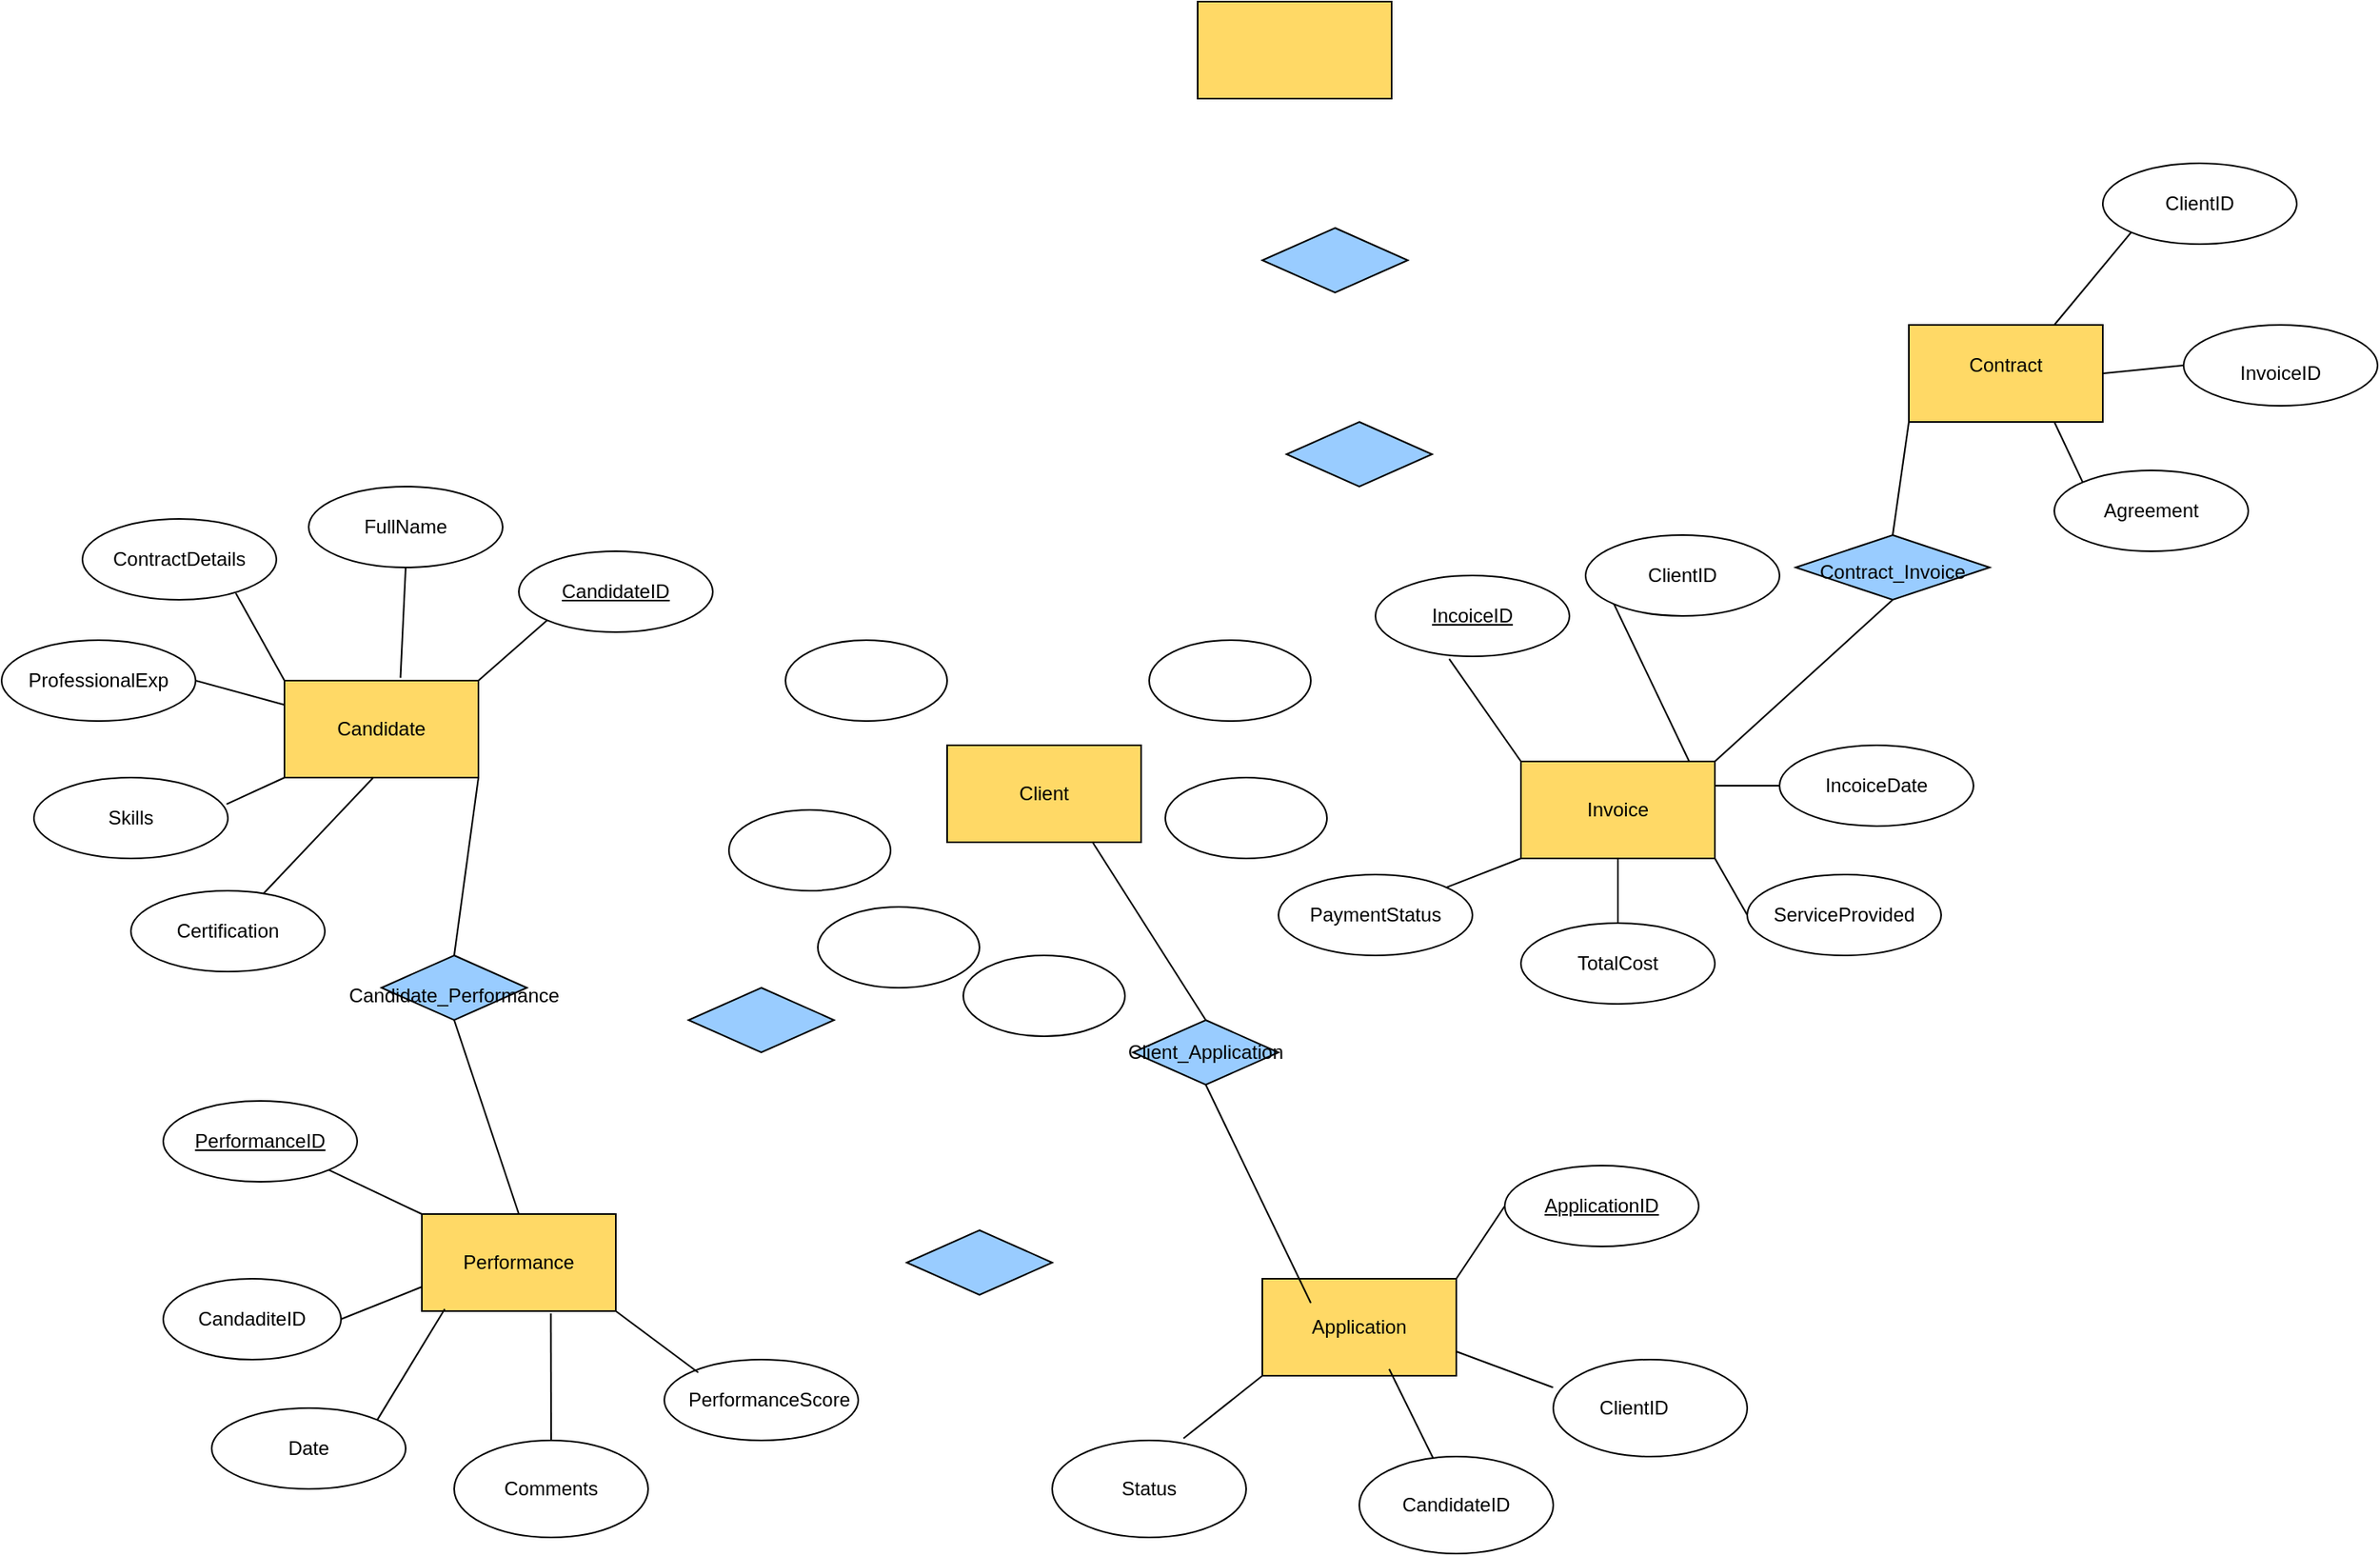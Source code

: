 <mxfile version="24.8.4">
  <diagram name="Page-1" id="_pU-WNQT1wnBNlO78gKb">
    <mxGraphModel dx="1322" dy="1233" grid="1" gridSize="10" guides="1" tooltips="1" connect="1" arrows="1" fold="1" page="1" pageScale="1" pageWidth="850" pageHeight="1100" math="0" shadow="0">
      <root>
        <mxCell id="0" />
        <mxCell id="1" parent="0" />
        <mxCell id="n1prHvsE-R-aELV-WZbh-1" value="" style="rounded=0;whiteSpace=wrap;html=1;fillColor=#FFD966;" vertex="1" parent="1">
          <mxGeometry x="930" y="130" width="120" height="60" as="geometry" />
        </mxCell>
        <mxCell id="n1prHvsE-R-aELV-WZbh-2" value="" style="rounded=0;whiteSpace=wrap;html=1;fillColor=#FFD966;" vertex="1" parent="1">
          <mxGeometry x="775" y="590" width="120" height="60" as="geometry" />
        </mxCell>
        <mxCell id="n1prHvsE-R-aELV-WZbh-4" value="" style="rounded=0;whiteSpace=wrap;html=1;fillColor=#FFD966;" vertex="1" parent="1">
          <mxGeometry x="365" y="550" width="120" height="60" as="geometry" />
        </mxCell>
        <mxCell id="n1prHvsE-R-aELV-WZbh-9" value="" style="ellipse;whiteSpace=wrap;html=1;" vertex="1" parent="1">
          <mxGeometry x="600" y="970" width="120" height="50" as="geometry" />
        </mxCell>
        <mxCell id="n1prHvsE-R-aELV-WZbh-29" value="" style="rounded=0;whiteSpace=wrap;html=1;fillColor=#FFD966;" vertex="1" parent="1">
          <mxGeometry x="1370" y="330" width="120" height="60" as="geometry" />
        </mxCell>
        <mxCell id="n1prHvsE-R-aELV-WZbh-62" value="" style="rounded=0;whiteSpace=wrap;html=1;fillColor=#FFD966;" vertex="1" parent="1">
          <mxGeometry x="450" y="880" width="120" height="60" as="geometry" />
        </mxCell>
        <mxCell id="n1prHvsE-R-aELV-WZbh-63" value="" style="ellipse;whiteSpace=wrap;html=1;" vertex="1" parent="1">
          <mxGeometry x="290" y="810" width="120" height="50" as="geometry" />
        </mxCell>
        <mxCell id="n1prHvsE-R-aELV-WZbh-64" value="" style="ellipse;whiteSpace=wrap;html=1;" vertex="1" parent="1">
          <mxGeometry x="290" y="920" width="110" height="50" as="geometry" />
        </mxCell>
        <mxCell id="n1prHvsE-R-aELV-WZbh-65" value="" style="ellipse;whiteSpace=wrap;html=1;" vertex="1" parent="1">
          <mxGeometry x="470" y="1020" width="120" height="60" as="geometry" />
        </mxCell>
        <mxCell id="n1prHvsE-R-aELV-WZbh-66" value="" style="ellipse;whiteSpace=wrap;html=1;" vertex="1" parent="1">
          <mxGeometry x="320" y="1000" width="120" height="50" as="geometry" />
        </mxCell>
        <mxCell id="n1prHvsE-R-aELV-WZbh-67" value="PerformanceScore" style="text;html=1;align=center;verticalAlign=middle;whiteSpace=wrap;rounded=0;" vertex="1" parent="1">
          <mxGeometry x="635" y="980" width="60" height="30" as="geometry" />
        </mxCell>
        <mxCell id="n1prHvsE-R-aELV-WZbh-68" value="Comments" style="text;html=1;align=center;verticalAlign=middle;whiteSpace=wrap;rounded=0;" vertex="1" parent="1">
          <mxGeometry x="500" y="1035" width="60" height="30" as="geometry" />
        </mxCell>
        <mxCell id="n1prHvsE-R-aELV-WZbh-69" value="Date" style="text;html=1;align=center;verticalAlign=middle;whiteSpace=wrap;rounded=0;" vertex="1" parent="1">
          <mxGeometry x="350" y="1010" width="60" height="30" as="geometry" />
        </mxCell>
        <mxCell id="n1prHvsE-R-aELV-WZbh-70" value="CandaditeID" style="text;html=1;align=center;verticalAlign=middle;whiteSpace=wrap;rounded=0;" vertex="1" parent="1">
          <mxGeometry x="315" y="930" width="60" height="30" as="geometry" />
        </mxCell>
        <mxCell id="n1prHvsE-R-aELV-WZbh-71" value="&lt;u&gt;PerformanceID&lt;/u&gt;" style="text;html=1;align=center;verticalAlign=middle;whiteSpace=wrap;rounded=0;" vertex="1" parent="1">
          <mxGeometry x="320" y="820" width="60" height="30" as="geometry" />
        </mxCell>
        <mxCell id="n1prHvsE-R-aELV-WZbh-72" value="Performance" style="text;html=1;align=center;verticalAlign=middle;whiteSpace=wrap;rounded=0;" vertex="1" parent="1">
          <mxGeometry x="480" y="895" width="60" height="30" as="geometry" />
        </mxCell>
        <mxCell id="n1prHvsE-R-aELV-WZbh-73" value="" style="endArrow=none;html=1;rounded=0;exitX=1;exitY=1;exitDx=0;exitDy=0;entryX=0;entryY=0;entryDx=0;entryDy=0;" edge="1" parent="1" source="n1prHvsE-R-aELV-WZbh-62">
          <mxGeometry width="50" height="50" relative="1" as="geometry">
            <mxPoint x="490" y="770" as="sourcePoint" />
            <mxPoint x="621" y="978" as="targetPoint" />
          </mxGeometry>
        </mxCell>
        <mxCell id="n1prHvsE-R-aELV-WZbh-74" value="" style="endArrow=none;html=1;rounded=0;exitX=0.5;exitY=0;exitDx=0;exitDy=0;entryX=0.665;entryY=1.026;entryDx=0;entryDy=0;entryPerimeter=0;" edge="1" parent="1" source="n1prHvsE-R-aELV-WZbh-65" target="n1prHvsE-R-aELV-WZbh-62">
          <mxGeometry width="50" height="50" relative="1" as="geometry">
            <mxPoint x="490" y="770" as="sourcePoint" />
            <mxPoint x="540" y="720" as="targetPoint" />
          </mxGeometry>
        </mxCell>
        <mxCell id="n1prHvsE-R-aELV-WZbh-75" value="" style="endArrow=none;html=1;rounded=0;exitX=1;exitY=0;exitDx=0;exitDy=0;entryX=0.118;entryY=0.979;entryDx=0;entryDy=0;entryPerimeter=0;" edge="1" parent="1" source="n1prHvsE-R-aELV-WZbh-66" target="n1prHvsE-R-aELV-WZbh-62">
          <mxGeometry width="50" height="50" relative="1" as="geometry">
            <mxPoint x="490" y="770" as="sourcePoint" />
            <mxPoint x="540" y="720" as="targetPoint" />
          </mxGeometry>
        </mxCell>
        <mxCell id="n1prHvsE-R-aELV-WZbh-76" value="" style="endArrow=none;html=1;rounded=0;exitX=1;exitY=0.5;exitDx=0;exitDy=0;entryX=0;entryY=0.75;entryDx=0;entryDy=0;" edge="1" parent="1" source="n1prHvsE-R-aELV-WZbh-64" target="n1prHvsE-R-aELV-WZbh-62">
          <mxGeometry width="50" height="50" relative="1" as="geometry">
            <mxPoint x="490" y="770" as="sourcePoint" />
            <mxPoint x="540" y="720" as="targetPoint" />
          </mxGeometry>
        </mxCell>
        <mxCell id="n1prHvsE-R-aELV-WZbh-77" value="" style="endArrow=none;html=1;rounded=0;exitX=1;exitY=1;exitDx=0;exitDy=0;entryX=0;entryY=0;entryDx=0;entryDy=0;" edge="1" parent="1" source="n1prHvsE-R-aELV-WZbh-63" target="n1prHvsE-R-aELV-WZbh-62">
          <mxGeometry width="50" height="50" relative="1" as="geometry">
            <mxPoint x="490" y="770" as="sourcePoint" />
            <mxPoint x="540" y="720" as="targetPoint" />
          </mxGeometry>
        </mxCell>
        <mxCell id="n1prHvsE-R-aELV-WZbh-120" value="" style="rounded=0;whiteSpace=wrap;html=1;fillColor=#FFD966;" vertex="1" parent="1">
          <mxGeometry x="970" y="920" width="120" height="60" as="geometry" />
        </mxCell>
        <mxCell id="n1prHvsE-R-aELV-WZbh-121" value="" style="ellipse;whiteSpace=wrap;html=1;" vertex="1" parent="1">
          <mxGeometry x="1030" y="1030" width="120" height="60" as="geometry" />
        </mxCell>
        <mxCell id="n1prHvsE-R-aELV-WZbh-122" value="" style="ellipse;whiteSpace=wrap;html=1;" vertex="1" parent="1">
          <mxGeometry x="1120" y="850" width="120" height="50" as="geometry" />
        </mxCell>
        <mxCell id="n1prHvsE-R-aELV-WZbh-123" value="" style="ellipse;whiteSpace=wrap;html=1;" vertex="1" parent="1">
          <mxGeometry x="1150" y="970" width="120" height="60" as="geometry" />
        </mxCell>
        <mxCell id="n1prHvsE-R-aELV-WZbh-124" value="" style="ellipse;whiteSpace=wrap;html=1;" vertex="1" parent="1">
          <mxGeometry x="840" y="1020" width="120" height="60" as="geometry" />
        </mxCell>
        <mxCell id="n1prHvsE-R-aELV-WZbh-125" value="Status" style="text;html=1;align=center;verticalAlign=middle;whiteSpace=wrap;rounded=0;" vertex="1" parent="1">
          <mxGeometry x="870" y="1035" width="60" height="30" as="geometry" />
        </mxCell>
        <mxCell id="n1prHvsE-R-aELV-WZbh-126" value="CandidateID" style="text;html=1;align=center;verticalAlign=middle;whiteSpace=wrap;rounded=0;" vertex="1" parent="1">
          <mxGeometry x="1060" y="1045" width="60" height="30" as="geometry" />
        </mxCell>
        <mxCell id="n1prHvsE-R-aELV-WZbh-127" value="ClientID" style="text;html=1;align=center;verticalAlign=middle;whiteSpace=wrap;rounded=0;" vertex="1" parent="1">
          <mxGeometry x="1170" y="985" width="60" height="30" as="geometry" />
        </mxCell>
        <mxCell id="n1prHvsE-R-aELV-WZbh-128" value="&lt;u&gt;ApplicationID&lt;/u&gt;" style="text;html=1;align=center;verticalAlign=middle;whiteSpace=wrap;rounded=0;" vertex="1" parent="1">
          <mxGeometry x="1150" y="860" width="60" height="30" as="geometry" />
        </mxCell>
        <mxCell id="n1prHvsE-R-aELV-WZbh-129" value="Application" style="text;html=1;align=center;verticalAlign=middle;whiteSpace=wrap;rounded=0;" vertex="1" parent="1">
          <mxGeometry x="1000" y="935" width="60" height="30" as="geometry" />
        </mxCell>
        <mxCell id="n1prHvsE-R-aELV-WZbh-130" value="" style="endArrow=none;html=1;rounded=0;exitX=-0.001;exitY=0.288;exitDx=0;exitDy=0;exitPerimeter=0;entryX=1;entryY=0.75;entryDx=0;entryDy=0;" edge="1" parent="1" source="n1prHvsE-R-aELV-WZbh-123" target="n1prHvsE-R-aELV-WZbh-120">
          <mxGeometry width="50" height="50" relative="1" as="geometry">
            <mxPoint x="930" y="860" as="sourcePoint" />
            <mxPoint x="980" y="810" as="targetPoint" />
          </mxGeometry>
        </mxCell>
        <mxCell id="n1prHvsE-R-aELV-WZbh-131" value="" style="endArrow=none;html=1;rounded=0;entryX=0.654;entryY=0.931;entryDx=0;entryDy=0;entryPerimeter=0;" edge="1" parent="1" source="n1prHvsE-R-aELV-WZbh-121" target="n1prHvsE-R-aELV-WZbh-120">
          <mxGeometry width="50" height="50" relative="1" as="geometry">
            <mxPoint x="930" y="860" as="sourcePoint" />
            <mxPoint x="980" y="810" as="targetPoint" />
          </mxGeometry>
        </mxCell>
        <mxCell id="n1prHvsE-R-aELV-WZbh-132" value="" style="endArrow=none;html=1;rounded=0;exitX=0.677;exitY=-0.021;exitDx=0;exitDy=0;exitPerimeter=0;entryX=0;entryY=1;entryDx=0;entryDy=0;" edge="1" parent="1" source="n1prHvsE-R-aELV-WZbh-124" target="n1prHvsE-R-aELV-WZbh-120">
          <mxGeometry width="50" height="50" relative="1" as="geometry">
            <mxPoint x="930" y="860" as="sourcePoint" />
            <mxPoint x="980" y="810" as="targetPoint" />
          </mxGeometry>
        </mxCell>
        <mxCell id="n1prHvsE-R-aELV-WZbh-133" value="" style="endArrow=none;html=1;rounded=0;entryX=0;entryY=0.5;entryDx=0;entryDy=0;exitX=1;exitY=0;exitDx=0;exitDy=0;" edge="1" parent="1" source="n1prHvsE-R-aELV-WZbh-120" target="n1prHvsE-R-aELV-WZbh-122">
          <mxGeometry width="50" height="50" relative="1" as="geometry">
            <mxPoint x="1030" y="900" as="sourcePoint" />
            <mxPoint x="1080" y="850" as="targetPoint" />
          </mxGeometry>
        </mxCell>
        <mxCell id="n1prHvsE-R-aELV-WZbh-154" value="" style="rounded=0;whiteSpace=wrap;html=1;fillColor=#FFD966;" vertex="1" parent="1">
          <mxGeometry x="1130" y="600" width="120" height="60" as="geometry" />
        </mxCell>
        <mxCell id="n1prHvsE-R-aELV-WZbh-155" value="" style="ellipse;whiteSpace=wrap;html=1;" vertex="1" parent="1">
          <mxGeometry x="1040" y="485" width="120" height="50" as="geometry" />
        </mxCell>
        <mxCell id="n1prHvsE-R-aELV-WZbh-156" value="" style="ellipse;whiteSpace=wrap;html=1;" vertex="1" parent="1">
          <mxGeometry x="980" y="670" width="120" height="50" as="geometry" />
        </mxCell>
        <mxCell id="n1prHvsE-R-aELV-WZbh-157" value="" style="ellipse;whiteSpace=wrap;html=1;" vertex="1" parent="1">
          <mxGeometry x="1130" y="700" width="120" height="50" as="geometry" />
        </mxCell>
        <mxCell id="n1prHvsE-R-aELV-WZbh-158" value="" style="ellipse;whiteSpace=wrap;html=1;" vertex="1" parent="1">
          <mxGeometry x="1170" y="460" width="120" height="50" as="geometry" />
        </mxCell>
        <mxCell id="n1prHvsE-R-aELV-WZbh-159" value="" style="ellipse;whiteSpace=wrap;html=1;" vertex="1" parent="1">
          <mxGeometry x="1290" y="590" width="120" height="50" as="geometry" />
        </mxCell>
        <mxCell id="n1prHvsE-R-aELV-WZbh-160" value="" style="ellipse;whiteSpace=wrap;html=1;" vertex="1" parent="1">
          <mxGeometry x="1270" y="670" width="120" height="50" as="geometry" />
        </mxCell>
        <mxCell id="n1prHvsE-R-aELV-WZbh-161" value="IncoiceDate" style="text;html=1;align=center;verticalAlign=middle;whiteSpace=wrap;rounded=0;" vertex="1" parent="1">
          <mxGeometry x="1320" y="600" width="60" height="30" as="geometry" />
        </mxCell>
        <mxCell id="n1prHvsE-R-aELV-WZbh-162" value="ClientID" style="text;html=1;align=center;verticalAlign=middle;whiteSpace=wrap;rounded=0;" vertex="1" parent="1">
          <mxGeometry x="1200" y="470" width="60" height="30" as="geometry" />
        </mxCell>
        <mxCell id="n1prHvsE-R-aELV-WZbh-163" value="&lt;u&gt;IncoiceID&lt;/u&gt;" style="text;html=1;align=center;verticalAlign=middle;whiteSpace=wrap;rounded=0;" vertex="1" parent="1">
          <mxGeometry x="1070" y="495" width="60" height="30" as="geometry" />
        </mxCell>
        <mxCell id="n1prHvsE-R-aELV-WZbh-164" value="ServiceProvided" style="text;html=1;align=center;verticalAlign=middle;whiteSpace=wrap;rounded=0;" vertex="1" parent="1">
          <mxGeometry x="1300" y="680" width="60" height="30" as="geometry" />
        </mxCell>
        <mxCell id="n1prHvsE-R-aELV-WZbh-165" value="TotalCost" style="text;html=1;align=center;verticalAlign=middle;whiteSpace=wrap;rounded=0;" vertex="1" parent="1">
          <mxGeometry x="1160" y="710" width="60" height="30" as="geometry" />
        </mxCell>
        <mxCell id="n1prHvsE-R-aELV-WZbh-166" value="PaymentStatus" style="text;html=1;align=center;verticalAlign=middle;whiteSpace=wrap;rounded=0;" vertex="1" parent="1">
          <mxGeometry x="1010" y="680" width="60" height="30" as="geometry" />
        </mxCell>
        <mxCell id="n1prHvsE-R-aELV-WZbh-167" value="Invoice" style="text;html=1;align=center;verticalAlign=middle;whiteSpace=wrap;rounded=0;" vertex="1" parent="1">
          <mxGeometry x="1160" y="615" width="60" height="30" as="geometry" />
        </mxCell>
        <mxCell id="n1prHvsE-R-aELV-WZbh-168" value="" style="endArrow=none;html=1;rounded=0;entryX=0;entryY=0.5;entryDx=0;entryDy=0;exitX=1;exitY=0.25;exitDx=0;exitDy=0;" edge="1" parent="1" source="n1prHvsE-R-aELV-WZbh-154" target="n1prHvsE-R-aELV-WZbh-159">
          <mxGeometry width="50" height="50" relative="1" as="geometry">
            <mxPoint x="900" y="830" as="sourcePoint" />
            <mxPoint x="950" y="780" as="targetPoint" />
          </mxGeometry>
        </mxCell>
        <mxCell id="n1prHvsE-R-aELV-WZbh-169" value="" style="endArrow=none;html=1;rounded=0;exitX=0;exitY=0.5;exitDx=0;exitDy=0;entryX=1;entryY=1;entryDx=0;entryDy=0;" edge="1" parent="1" source="n1prHvsE-R-aELV-WZbh-160" target="n1prHvsE-R-aELV-WZbh-154">
          <mxGeometry width="50" height="50" relative="1" as="geometry">
            <mxPoint x="900" y="830" as="sourcePoint" />
            <mxPoint x="950" y="780" as="targetPoint" />
          </mxGeometry>
        </mxCell>
        <mxCell id="n1prHvsE-R-aELV-WZbh-170" value="" style="endArrow=none;html=1;rounded=0;entryX=0.5;entryY=1;entryDx=0;entryDy=0;exitX=0.5;exitY=0;exitDx=0;exitDy=0;" edge="1" parent="1" source="n1prHvsE-R-aELV-WZbh-157" target="n1prHvsE-R-aELV-WZbh-154">
          <mxGeometry width="50" height="50" relative="1" as="geometry">
            <mxPoint x="900" y="830" as="sourcePoint" />
            <mxPoint x="950" y="780" as="targetPoint" />
          </mxGeometry>
        </mxCell>
        <mxCell id="n1prHvsE-R-aELV-WZbh-171" value="" style="endArrow=none;html=1;rounded=0;entryX=0;entryY=1;entryDx=0;entryDy=0;" edge="1" parent="1" source="n1prHvsE-R-aELV-WZbh-156" target="n1prHvsE-R-aELV-WZbh-154">
          <mxGeometry width="50" height="50" relative="1" as="geometry">
            <mxPoint x="1000" y="810" as="sourcePoint" />
            <mxPoint x="1050" y="760" as="targetPoint" />
          </mxGeometry>
        </mxCell>
        <mxCell id="n1prHvsE-R-aELV-WZbh-172" value="" style="endArrow=none;html=1;rounded=0;exitX=0;exitY=0;exitDx=0;exitDy=0;entryX=0.38;entryY=1.031;entryDx=0;entryDy=0;entryPerimeter=0;" edge="1" parent="1" source="n1prHvsE-R-aELV-WZbh-154" target="n1prHvsE-R-aELV-WZbh-155">
          <mxGeometry width="50" height="50" relative="1" as="geometry">
            <mxPoint x="1090" y="610" as="sourcePoint" />
            <mxPoint x="1140" y="560" as="targetPoint" />
          </mxGeometry>
        </mxCell>
        <mxCell id="n1prHvsE-R-aELV-WZbh-173" value="" style="endArrow=none;html=1;rounded=0;entryX=0;entryY=1;entryDx=0;entryDy=0;exitX=0.868;exitY=0.002;exitDx=0;exitDy=0;exitPerimeter=0;" edge="1" parent="1" source="n1prHvsE-R-aELV-WZbh-154" target="n1prHvsE-R-aELV-WZbh-158">
          <mxGeometry width="50" height="50" relative="1" as="geometry">
            <mxPoint x="900" y="830" as="sourcePoint" />
            <mxPoint x="950" y="780" as="targetPoint" />
          </mxGeometry>
        </mxCell>
        <mxCell id="n1prHvsE-R-aELV-WZbh-174" value="" style="ellipse;whiteSpace=wrap;html=1;" vertex="1" parent="1">
          <mxGeometry x="1490" y="230" width="120" height="50" as="geometry" />
        </mxCell>
        <mxCell id="n1prHvsE-R-aELV-WZbh-175" value="" style="ellipse;whiteSpace=wrap;html=1;" vertex="1" parent="1">
          <mxGeometry x="1540" y="330" width="120" height="50" as="geometry" />
        </mxCell>
        <mxCell id="n1prHvsE-R-aELV-WZbh-176" value="" style="ellipse;whiteSpace=wrap;html=1;" vertex="1" parent="1">
          <mxGeometry x="1460" y="420" width="120" height="50" as="geometry" />
        </mxCell>
        <mxCell id="n1prHvsE-R-aELV-WZbh-177" value="Agreement" style="text;html=1;align=center;verticalAlign=middle;whiteSpace=wrap;rounded=0;" vertex="1" parent="1">
          <mxGeometry x="1490" y="430" width="60" height="30" as="geometry" />
        </mxCell>
        <mxCell id="n1prHvsE-R-aELV-WZbh-178" value="InvoiceID" style="text;html=1;align=center;verticalAlign=middle;whiteSpace=wrap;rounded=0;" vertex="1" parent="1">
          <mxGeometry x="1570" y="345" width="60" height="30" as="geometry" />
        </mxCell>
        <mxCell id="n1prHvsE-R-aELV-WZbh-179" value="ClientID" style="text;html=1;align=center;verticalAlign=middle;whiteSpace=wrap;rounded=0;" vertex="1" parent="1">
          <mxGeometry x="1520" y="240" width="60" height="30" as="geometry" />
        </mxCell>
        <mxCell id="n1prHvsE-R-aELV-WZbh-180" value="" style="endArrow=none;html=1;rounded=0;entryX=0;entryY=1;entryDx=0;entryDy=0;exitX=0.75;exitY=0;exitDx=0;exitDy=0;" edge="1" parent="1" source="n1prHvsE-R-aELV-WZbh-29" target="n1prHvsE-R-aELV-WZbh-174">
          <mxGeometry width="50" height="50" relative="1" as="geometry">
            <mxPoint x="1170" y="760" as="sourcePoint" />
            <mxPoint x="1220" y="710" as="targetPoint" />
          </mxGeometry>
        </mxCell>
        <mxCell id="n1prHvsE-R-aELV-WZbh-181" value="" style="endArrow=none;html=1;rounded=0;exitX=0;exitY=0.5;exitDx=0;exitDy=0;entryX=1;entryY=0.5;entryDx=0;entryDy=0;" edge="1" parent="1" source="n1prHvsE-R-aELV-WZbh-175" target="n1prHvsE-R-aELV-WZbh-29">
          <mxGeometry width="50" height="50" relative="1" as="geometry">
            <mxPoint x="1170" y="760" as="sourcePoint" />
            <mxPoint x="1220" y="710" as="targetPoint" />
          </mxGeometry>
        </mxCell>
        <mxCell id="n1prHvsE-R-aELV-WZbh-182" value="" style="endArrow=none;html=1;rounded=0;exitX=0.75;exitY=1;exitDx=0;exitDy=0;entryX=0;entryY=0;entryDx=0;entryDy=0;" edge="1" parent="1" source="n1prHvsE-R-aELV-WZbh-29" target="n1prHvsE-R-aELV-WZbh-176">
          <mxGeometry width="50" height="50" relative="1" as="geometry">
            <mxPoint x="1170" y="760" as="sourcePoint" />
            <mxPoint x="1220" y="710" as="targetPoint" />
          </mxGeometry>
        </mxCell>
        <mxCell id="n1prHvsE-R-aELV-WZbh-183" value="Contract" style="text;html=1;align=center;verticalAlign=middle;whiteSpace=wrap;rounded=0;" vertex="1" parent="1">
          <mxGeometry x="1400" y="340" width="60" height="30" as="geometry" />
        </mxCell>
        <mxCell id="n1prHvsE-R-aELV-WZbh-184" value="" style="ellipse;whiteSpace=wrap;html=1;" vertex="1" parent="1">
          <mxGeometry x="510" y="470" width="120" height="50" as="geometry" />
        </mxCell>
        <mxCell id="n1prHvsE-R-aELV-WZbh-185" value="" style="ellipse;whiteSpace=wrap;html=1;" vertex="1" parent="1">
          <mxGeometry x="270" y="680" width="120" height="50" as="geometry" />
        </mxCell>
        <mxCell id="n1prHvsE-R-aELV-WZbh-186" value="" style="ellipse;whiteSpace=wrap;html=1;" vertex="1" parent="1">
          <mxGeometry x="380" y="430" width="120" height="50" as="geometry" />
        </mxCell>
        <mxCell id="n1prHvsE-R-aELV-WZbh-187" value="" style="ellipse;whiteSpace=wrap;html=1;" vertex="1" parent="1">
          <mxGeometry x="240" y="450" width="120" height="50" as="geometry" />
        </mxCell>
        <mxCell id="n1prHvsE-R-aELV-WZbh-188" value="" style="ellipse;whiteSpace=wrap;html=1;" vertex="1" parent="1">
          <mxGeometry x="190" y="525" width="120" height="50" as="geometry" />
        </mxCell>
        <mxCell id="n1prHvsE-R-aELV-WZbh-189" value="" style="ellipse;whiteSpace=wrap;html=1;" vertex="1" parent="1">
          <mxGeometry x="210" y="610" width="120" height="50" as="geometry" />
        </mxCell>
        <mxCell id="n1prHvsE-R-aELV-WZbh-190" value="Candidate" style="text;html=1;align=center;verticalAlign=middle;whiteSpace=wrap;rounded=0;" vertex="1" parent="1">
          <mxGeometry x="395" y="565" width="60" height="30" as="geometry" />
        </mxCell>
        <mxCell id="n1prHvsE-R-aELV-WZbh-191" value="Certification" style="text;html=1;align=center;verticalAlign=middle;whiteSpace=wrap;rounded=0;" vertex="1" parent="1">
          <mxGeometry x="300" y="690" width="60" height="30" as="geometry" />
        </mxCell>
        <mxCell id="n1prHvsE-R-aELV-WZbh-192" value="Skills" style="text;html=1;align=center;verticalAlign=middle;whiteSpace=wrap;rounded=0;" vertex="1" parent="1">
          <mxGeometry x="240" y="620" width="60" height="30" as="geometry" />
        </mxCell>
        <mxCell id="n1prHvsE-R-aELV-WZbh-193" value="ProfessionalExp" style="text;html=1;align=center;verticalAlign=middle;whiteSpace=wrap;rounded=0;" vertex="1" parent="1">
          <mxGeometry x="220" y="535" width="60" height="30" as="geometry" />
        </mxCell>
        <mxCell id="n1prHvsE-R-aELV-WZbh-194" value="ContractDetails" style="text;html=1;align=center;verticalAlign=middle;whiteSpace=wrap;rounded=0;" vertex="1" parent="1">
          <mxGeometry x="270" y="460" width="60" height="30" as="geometry" />
        </mxCell>
        <mxCell id="n1prHvsE-R-aELV-WZbh-195" value="FullName" style="text;html=1;align=center;verticalAlign=middle;whiteSpace=wrap;rounded=0;" vertex="1" parent="1">
          <mxGeometry x="410" y="440" width="60" height="30" as="geometry" />
        </mxCell>
        <mxCell id="n1prHvsE-R-aELV-WZbh-196" value="&lt;u&gt;CandidateID&lt;/u&gt;" style="text;html=1;align=center;verticalAlign=middle;whiteSpace=wrap;rounded=0;" vertex="1" parent="1">
          <mxGeometry x="540" y="480" width="60" height="30" as="geometry" />
        </mxCell>
        <mxCell id="n1prHvsE-R-aELV-WZbh-197" value="" style="endArrow=none;html=1;rounded=0;exitX=0.456;exitY=1.004;exitDx=0;exitDy=0;exitPerimeter=0;" edge="1" parent="1" source="n1prHvsE-R-aELV-WZbh-4" target="n1prHvsE-R-aELV-WZbh-185">
          <mxGeometry width="50" height="50" relative="1" as="geometry">
            <mxPoint x="470" y="580" as="sourcePoint" />
            <mxPoint x="520" y="530" as="targetPoint" />
          </mxGeometry>
        </mxCell>
        <mxCell id="n1prHvsE-R-aELV-WZbh-198" value="" style="endArrow=none;html=1;rounded=0;entryX=0.993;entryY=0.329;entryDx=0;entryDy=0;entryPerimeter=0;exitX=0;exitY=1;exitDx=0;exitDy=0;" edge="1" parent="1" source="n1prHvsE-R-aELV-WZbh-4" target="n1prHvsE-R-aELV-WZbh-189">
          <mxGeometry width="50" height="50" relative="1" as="geometry">
            <mxPoint x="470" y="580" as="sourcePoint" />
            <mxPoint x="520" y="530" as="targetPoint" />
          </mxGeometry>
        </mxCell>
        <mxCell id="n1prHvsE-R-aELV-WZbh-199" value="" style="endArrow=none;html=1;rounded=0;entryX=1;entryY=0.5;entryDx=0;entryDy=0;exitX=0;exitY=0.25;exitDx=0;exitDy=0;" edge="1" parent="1" source="n1prHvsE-R-aELV-WZbh-4" target="n1prHvsE-R-aELV-WZbh-188">
          <mxGeometry width="50" height="50" relative="1" as="geometry">
            <mxPoint x="470" y="580" as="sourcePoint" />
            <mxPoint x="520" y="530" as="targetPoint" />
          </mxGeometry>
        </mxCell>
        <mxCell id="n1prHvsE-R-aELV-WZbh-200" value="" style="endArrow=none;html=1;rounded=0;entryX=0.791;entryY=0.919;entryDx=0;entryDy=0;entryPerimeter=0;exitX=0;exitY=0;exitDx=0;exitDy=0;" edge="1" parent="1" source="n1prHvsE-R-aELV-WZbh-4" target="n1prHvsE-R-aELV-WZbh-187">
          <mxGeometry width="50" height="50" relative="1" as="geometry">
            <mxPoint x="470" y="580" as="sourcePoint" />
            <mxPoint x="520" y="530" as="targetPoint" />
          </mxGeometry>
        </mxCell>
        <mxCell id="n1prHvsE-R-aELV-WZbh-201" value="" style="endArrow=none;html=1;rounded=0;entryX=0.5;entryY=1;entryDx=0;entryDy=0;exitX=0.598;exitY=-0.028;exitDx=0;exitDy=0;exitPerimeter=0;" edge="1" parent="1" source="n1prHvsE-R-aELV-WZbh-4" target="n1prHvsE-R-aELV-WZbh-186">
          <mxGeometry width="50" height="50" relative="1" as="geometry">
            <mxPoint x="470" y="580" as="sourcePoint" />
            <mxPoint x="520" y="530" as="targetPoint" />
          </mxGeometry>
        </mxCell>
        <mxCell id="n1prHvsE-R-aELV-WZbh-202" value="" style="endArrow=none;html=1;rounded=0;entryX=0;entryY=1;entryDx=0;entryDy=0;exitX=1;exitY=0;exitDx=0;exitDy=0;" edge="1" parent="1" source="n1prHvsE-R-aELV-WZbh-4" target="n1prHvsE-R-aELV-WZbh-184">
          <mxGeometry width="50" height="50" relative="1" as="geometry">
            <mxPoint x="470" y="580" as="sourcePoint" />
            <mxPoint x="520" y="530" as="targetPoint" />
          </mxGeometry>
        </mxCell>
        <mxCell id="n1prHvsE-R-aELV-WZbh-203" value="" style="ellipse;whiteSpace=wrap;html=1;" vertex="1" parent="1">
          <mxGeometry x="695" y="690" width="100" height="50" as="geometry" />
        </mxCell>
        <mxCell id="n1prHvsE-R-aELV-WZbh-204" value="" style="ellipse;whiteSpace=wrap;html=1;" vertex="1" parent="1">
          <mxGeometry x="785" y="720" width="100" height="50" as="geometry" />
        </mxCell>
        <mxCell id="n1prHvsE-R-aELV-WZbh-205" value="" style="ellipse;whiteSpace=wrap;html=1;" vertex="1" parent="1">
          <mxGeometry x="910" y="610" width="100" height="50" as="geometry" />
        </mxCell>
        <mxCell id="n1prHvsE-R-aELV-WZbh-206" value="" style="ellipse;whiteSpace=wrap;html=1;" vertex="1" parent="1">
          <mxGeometry x="900" y="525" width="100" height="50" as="geometry" />
        </mxCell>
        <mxCell id="n1prHvsE-R-aELV-WZbh-207" value="" style="ellipse;whiteSpace=wrap;html=1;" vertex="1" parent="1">
          <mxGeometry x="640" y="630" width="100" height="50" as="geometry" />
        </mxCell>
        <mxCell id="n1prHvsE-R-aELV-WZbh-208" value="" style="ellipse;whiteSpace=wrap;html=1;" vertex="1" parent="1">
          <mxGeometry x="675" y="525" width="100" height="50" as="geometry" />
        </mxCell>
        <mxCell id="n1prHvsE-R-aELV-WZbh-209" value="" style="rhombus;whiteSpace=wrap;html=1;fillColor=#99CCFF;" vertex="1" parent="1">
          <mxGeometry x="615" y="740" width="90" height="40" as="geometry" />
        </mxCell>
        <mxCell id="n1prHvsE-R-aELV-WZbh-210" value="" style="rhombus;whiteSpace=wrap;html=1;fillColor=#99CCFF;" vertex="1" parent="1">
          <mxGeometry x="970" y="270" width="90" height="40" as="geometry" />
        </mxCell>
        <mxCell id="n1prHvsE-R-aELV-WZbh-211" value="" style="rhombus;whiteSpace=wrap;html=1;fillColor=#99CCFF;" vertex="1" parent="1">
          <mxGeometry x="890" y="760" width="90" height="40" as="geometry" />
        </mxCell>
        <mxCell id="n1prHvsE-R-aELV-WZbh-212" value="" style="rhombus;whiteSpace=wrap;html=1;fillColor=#99CCFF;" vertex="1" parent="1">
          <mxGeometry x="985" y="390" width="90" height="40" as="geometry" />
        </mxCell>
        <mxCell id="n1prHvsE-R-aELV-WZbh-213" value="" style="rhombus;whiteSpace=wrap;html=1;fillColor=#99CCFF;" vertex="1" parent="1">
          <mxGeometry x="1300" y="460" width="120" height="40" as="geometry" />
        </mxCell>
        <mxCell id="n1prHvsE-R-aELV-WZbh-214" value="" style="rhombus;whiteSpace=wrap;html=1;fillColor=#99CCFF;" vertex="1" parent="1">
          <mxGeometry x="750" y="890" width="90" height="40" as="geometry" />
        </mxCell>
        <mxCell id="n1prHvsE-R-aELV-WZbh-215" value="" style="rhombus;whiteSpace=wrap;html=1;fillColor=#99CCFF;" vertex="1" parent="1">
          <mxGeometry x="425" y="720" width="90" height="40" as="geometry" />
        </mxCell>
        <mxCell id="n1prHvsE-R-aELV-WZbh-217" value="" style="endArrow=none;html=1;rounded=0;exitX=0.75;exitY=1;exitDx=0;exitDy=0;entryX=0.5;entryY=0;entryDx=0;entryDy=0;" edge="1" parent="1" source="n1prHvsE-R-aELV-WZbh-2" target="n1prHvsE-R-aELV-WZbh-211">
          <mxGeometry width="50" height="50" relative="1" as="geometry">
            <mxPoint x="860" y="430" as="sourcePoint" />
            <mxPoint x="910" y="380" as="targetPoint" />
          </mxGeometry>
        </mxCell>
        <mxCell id="n1prHvsE-R-aELV-WZbh-218" value="" style="endArrow=none;html=1;rounded=0;entryX=0.5;entryY=1;entryDx=0;entryDy=0;exitX=1;exitY=0;exitDx=0;exitDy=0;" edge="1" parent="1" source="n1prHvsE-R-aELV-WZbh-154" target="n1prHvsE-R-aELV-WZbh-213">
          <mxGeometry width="50" height="50" relative="1" as="geometry">
            <mxPoint x="860" y="430" as="sourcePoint" />
            <mxPoint x="910" y="380" as="targetPoint" />
          </mxGeometry>
        </mxCell>
        <mxCell id="n1prHvsE-R-aELV-WZbh-219" value="" style="endArrow=none;html=1;rounded=0;entryX=0;entryY=1;entryDx=0;entryDy=0;exitX=0.5;exitY=0;exitDx=0;exitDy=0;" edge="1" parent="1" source="n1prHvsE-R-aELV-WZbh-213" target="n1prHvsE-R-aELV-WZbh-29">
          <mxGeometry width="50" height="50" relative="1" as="geometry">
            <mxPoint x="860" y="430" as="sourcePoint" />
            <mxPoint x="910" y="380" as="targetPoint" />
          </mxGeometry>
        </mxCell>
        <mxCell id="n1prHvsE-R-aELV-WZbh-220" value="" style="endArrow=none;html=1;rounded=0;exitX=0.5;exitY=0;exitDx=0;exitDy=0;entryX=1;entryY=1;entryDx=0;entryDy=0;" edge="1" parent="1" source="n1prHvsE-R-aELV-WZbh-215" target="n1prHvsE-R-aELV-WZbh-4">
          <mxGeometry width="50" height="50" relative="1" as="geometry">
            <mxPoint x="860" y="430" as="sourcePoint" />
            <mxPoint x="910" y="380" as="targetPoint" />
          </mxGeometry>
        </mxCell>
        <mxCell id="n1prHvsE-R-aELV-WZbh-221" value="" style="endArrow=none;html=1;rounded=0;entryX=0.5;entryY=0;entryDx=0;entryDy=0;exitX=0.5;exitY=1;exitDx=0;exitDy=0;" edge="1" parent="1" source="n1prHvsE-R-aELV-WZbh-215" target="n1prHvsE-R-aELV-WZbh-62">
          <mxGeometry width="50" height="50" relative="1" as="geometry">
            <mxPoint x="860" y="430" as="sourcePoint" />
            <mxPoint x="910" y="380" as="targetPoint" />
          </mxGeometry>
        </mxCell>
        <mxCell id="n1prHvsE-R-aELV-WZbh-222" value="Contract_Invoice" style="text;html=1;align=center;verticalAlign=middle;whiteSpace=wrap;rounded=0;" vertex="1" parent="1">
          <mxGeometry x="1330" y="465" width="60" height="35" as="geometry" />
        </mxCell>
        <mxCell id="n1prHvsE-R-aELV-WZbh-223" value="" style="endArrow=none;html=1;rounded=0;exitX=0.5;exitY=1;exitDx=0;exitDy=0;entryX=0;entryY=0;entryDx=0;entryDy=0;" edge="1" parent="1" source="n1prHvsE-R-aELV-WZbh-211" target="n1prHvsE-R-aELV-WZbh-129">
          <mxGeometry width="50" height="50" relative="1" as="geometry">
            <mxPoint x="960" y="790" as="sourcePoint" />
            <mxPoint x="1055" y="890" as="targetPoint" />
          </mxGeometry>
        </mxCell>
        <mxCell id="n1prHvsE-R-aELV-WZbh-224" value="Client" style="text;html=1;align=center;verticalAlign=middle;whiteSpace=wrap;rounded=0;" vertex="1" parent="1">
          <mxGeometry x="805" y="605" width="60" height="30" as="geometry" />
        </mxCell>
        <mxCell id="n1prHvsE-R-aELV-WZbh-225" value="Client_Application" style="text;html=1;align=center;verticalAlign=middle;whiteSpace=wrap;rounded=0;" vertex="1" parent="1">
          <mxGeometry x="905" y="765" width="60" height="30" as="geometry" />
        </mxCell>
        <mxCell id="n1prHvsE-R-aELV-WZbh-226" value="Candidate_Performance" style="text;html=1;align=center;verticalAlign=middle;whiteSpace=wrap;rounded=0;" vertex="1" parent="1">
          <mxGeometry x="440" y="730" width="60" height="30" as="geometry" />
        </mxCell>
      </root>
    </mxGraphModel>
  </diagram>
</mxfile>
